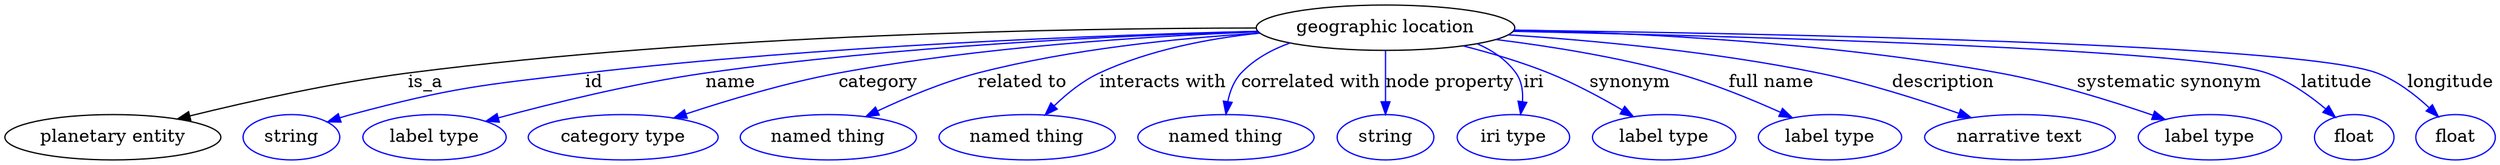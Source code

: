 digraph {
	graph [bb="0,0,1616.6,123"];
	node [label="\N"];
	"geographic location"	 [height=0.5,
		label="geographic location",
		pos="887.64,105",
		width=2.2387];
	"planetary entity"	 [height=0.5,
		pos="65.644,18",
		width=1.8234];
	"geographic location" -> "planetary entity"	 [label=is_a,
		lp="270.64,61.5",
		pos="e,108.27,31.84 807.8,102.41 663.1,97.392 362.92,85.367 259.64,69 211.02,61.294 156.94,46.547 118.26,34.885"];
	id	 [color=blue,
		height=0.5,
		label=string,
		pos="179.64,18",
		width=0.84854];
	"geographic location" -> id	 [color=blue,
		label=id,
		lp="384.14,61.5",
		pos="e,203.42,29.72 807.51,102.65 706.95,98.943 529.36,89.874 378.64,69 307.15,59.099 288.29,58.274 219.64,36 217.38,35.266 215.08,34.444 \
212.77,33.565",
		style=solid];
	name	 [color=blue,
		height=0.5,
		label="label type",
		pos="273.64,18",
		width=1.2638];
	"geographic location" -> name	 [color=blue,
		label=name,
		lp="479.14,61.5",
		pos="e,308.14,29.736 807.87,101.92 722.31,97.754 582.66,88.479 463.64,69 402.69,59.024 388.04,52.952 328.64,36 325.1,34.989 321.45,33.899 \
317.78,32.772",
		style=solid];
	category	 [color=blue,
		height=0.5,
		label="category type",
		pos="395.64,18",
		width=1.6249];
	"geographic location" -> category	 [color=blue,
		label=category,
		lp="573.14,61.5",
		pos="e,431.44,32.281 808.69,101.37 739.7,97.065 637.17,87.927 549.64,69 512.26,60.916 471.2,47.057 440.89,35.825",
		style=solid];
	"related to"	 [color=blue,
		height=0.5,
		label="named thing",
		pos="527.64,18",
		width=1.5346];
	"geographic location" -> "related to"	 [color=blue,
		label="related to",
		lp="663.64,61.5",
		pos="e,555.7,33.79 810.37,99.712 760.32,94.87 694.18,85.785 637.64,69 612.44,61.519 585.66,49.202 564.82,38.546",
		style=solid];
	"interacts with"	 [color=blue,
		height=0.5,
		label="named thing",
		pos="655.64,18",
		width=1.5346];
	"geographic location" -> "interacts with"	 [color=blue,
		label="interacts with",
		lp="751.64,61.5",
		pos="e,671.5,35.735 813.4,97.955 781.75,92.858 745.17,84.087 714.64,69 701.49,62.499 688.9,52.362 678.75,42.833",
		style=solid];
	"correlated with"	 [color=blue,
		height=0.5,
		label="named thing",
		pos="783.64,18",
		width=1.5346];
	"geographic location" -> "correlated with"	 [color=blue,
		label="correlated with",
		lp="842.64,61.5",
		pos="e,786.34,36.453 835.09,91.088 822.86,85.811 810.76,78.649 801.64,69 795.69,62.691 791.68,54.29 789,46.13",
		style=solid];
	"node property"	 [color=blue,
		height=0.5,
		label=string,
		pos="887.64,18",
		width=0.84854];
	"geographic location" -> "node property"	 [color=blue,
		label="node property",
		lp="925.64,61.5",
		pos="e,887.64,36.003 887.64,86.974 887.64,75.192 887.64,59.561 887.64,46.158",
		style=solid];
	iri	 [color=blue,
		height=0.5,
		label="iri type",
		pos="972.64,18",
		width=1.011];
	"geographic location" -> iri	 [color=blue,
		label=iri,
		lp="978.14,61.5",
		pos="e,973.83,36.134 937.13,90.534 947.63,85.315 957.64,78.319 964.64,69 969.51,62.524 971.94,54.263 973.04,46.285",
		style=solid];
	synonym	 [color=blue,
		height=0.5,
		label="label type",
		pos="1072.6,18",
		width=1.2638];
	"geographic location" -> synonym	 [color=blue,
		label=synonym,
		lp="1041.1,61.5",
		pos="e,1049.8,33.604 934.96,90.359 952.17,84.456 971.58,77.117 988.64,69 1006.7,60.423 1025.8,49.029 1041.2,39.187",
		style=solid];
	"full name"	 [color=blue,
		height=0.5,
		label="label type",
		pos="1181.6,18",
		width=1.2638];
	"geographic location" -> "full name"	 [color=blue,
		label="full name",
		lp="1135.1,61.5",
		pos="e,1154.5,32.652 956.41,95.428 991.15,89.601 1033.7,80.945 1070.6,69 1096.5,60.652 1124.2,47.895 1145.5,37.229",
		style=solid];
	description	 [color=blue,
		height=0.5,
		label="narrative text",
		pos="1302.6,18",
		width=1.6068];
	"geographic location" -> description	 [color=blue,
		label=description,
		lp="1243.1,61.5",
		pos="e,1269.3,32.872 964.92,99.738 1021.2,94.762 1098.9,85.512 1165.6,69 1198,60.992 1233.2,47.773 1259.9,36.8",
		style=solid];
	"systematic synonym"	 [color=blue,
		height=0.5,
		label="label type",
		pos="1423.6,18",
		width=1.2638];
	"geographic location" -> "systematic synonym"	 [color=blue,
		label="systematic synonym",
		lp="1387.6,61.5",
		pos="e,1392.7,31.308 965.51,100.07 1061.8,93.577 1220.1,81.512 1277.6,69 1314.3,61.032 1354.4,46.572 1383.3,35.078",
		style=solid];
	latitude	 [color=blue,
		height=0.5,
		label=float,
		pos="1517.6,18",
		width=0.75];
	"geographic location" -> latitude	 [color=blue,
		label=latitude,
		lp="1496.1,61.5",
		pos="e,1502.5,33.046 967.46,102.34 1111.4,97.168 1403.7,84.879 1447.6,69 1465,62.709 1481.9,50.684 1494.7,39.889",
		style=solid];
	longitude	 [color=blue,
		height=0.5,
		label=float,
		pos="1589.6,18",
		width=0.75];
	"geographic location" -> longitude	 [color=blue,
		label=longitude,
		lp="1572.6,61.5",
		pos="e,1574.8,33.086 967.91,103 1126.7,98.663 1470,87.302 1520.6,69 1537.9,62.772 1554.5,50.749 1567.1,39.94",
		style=solid];
}
